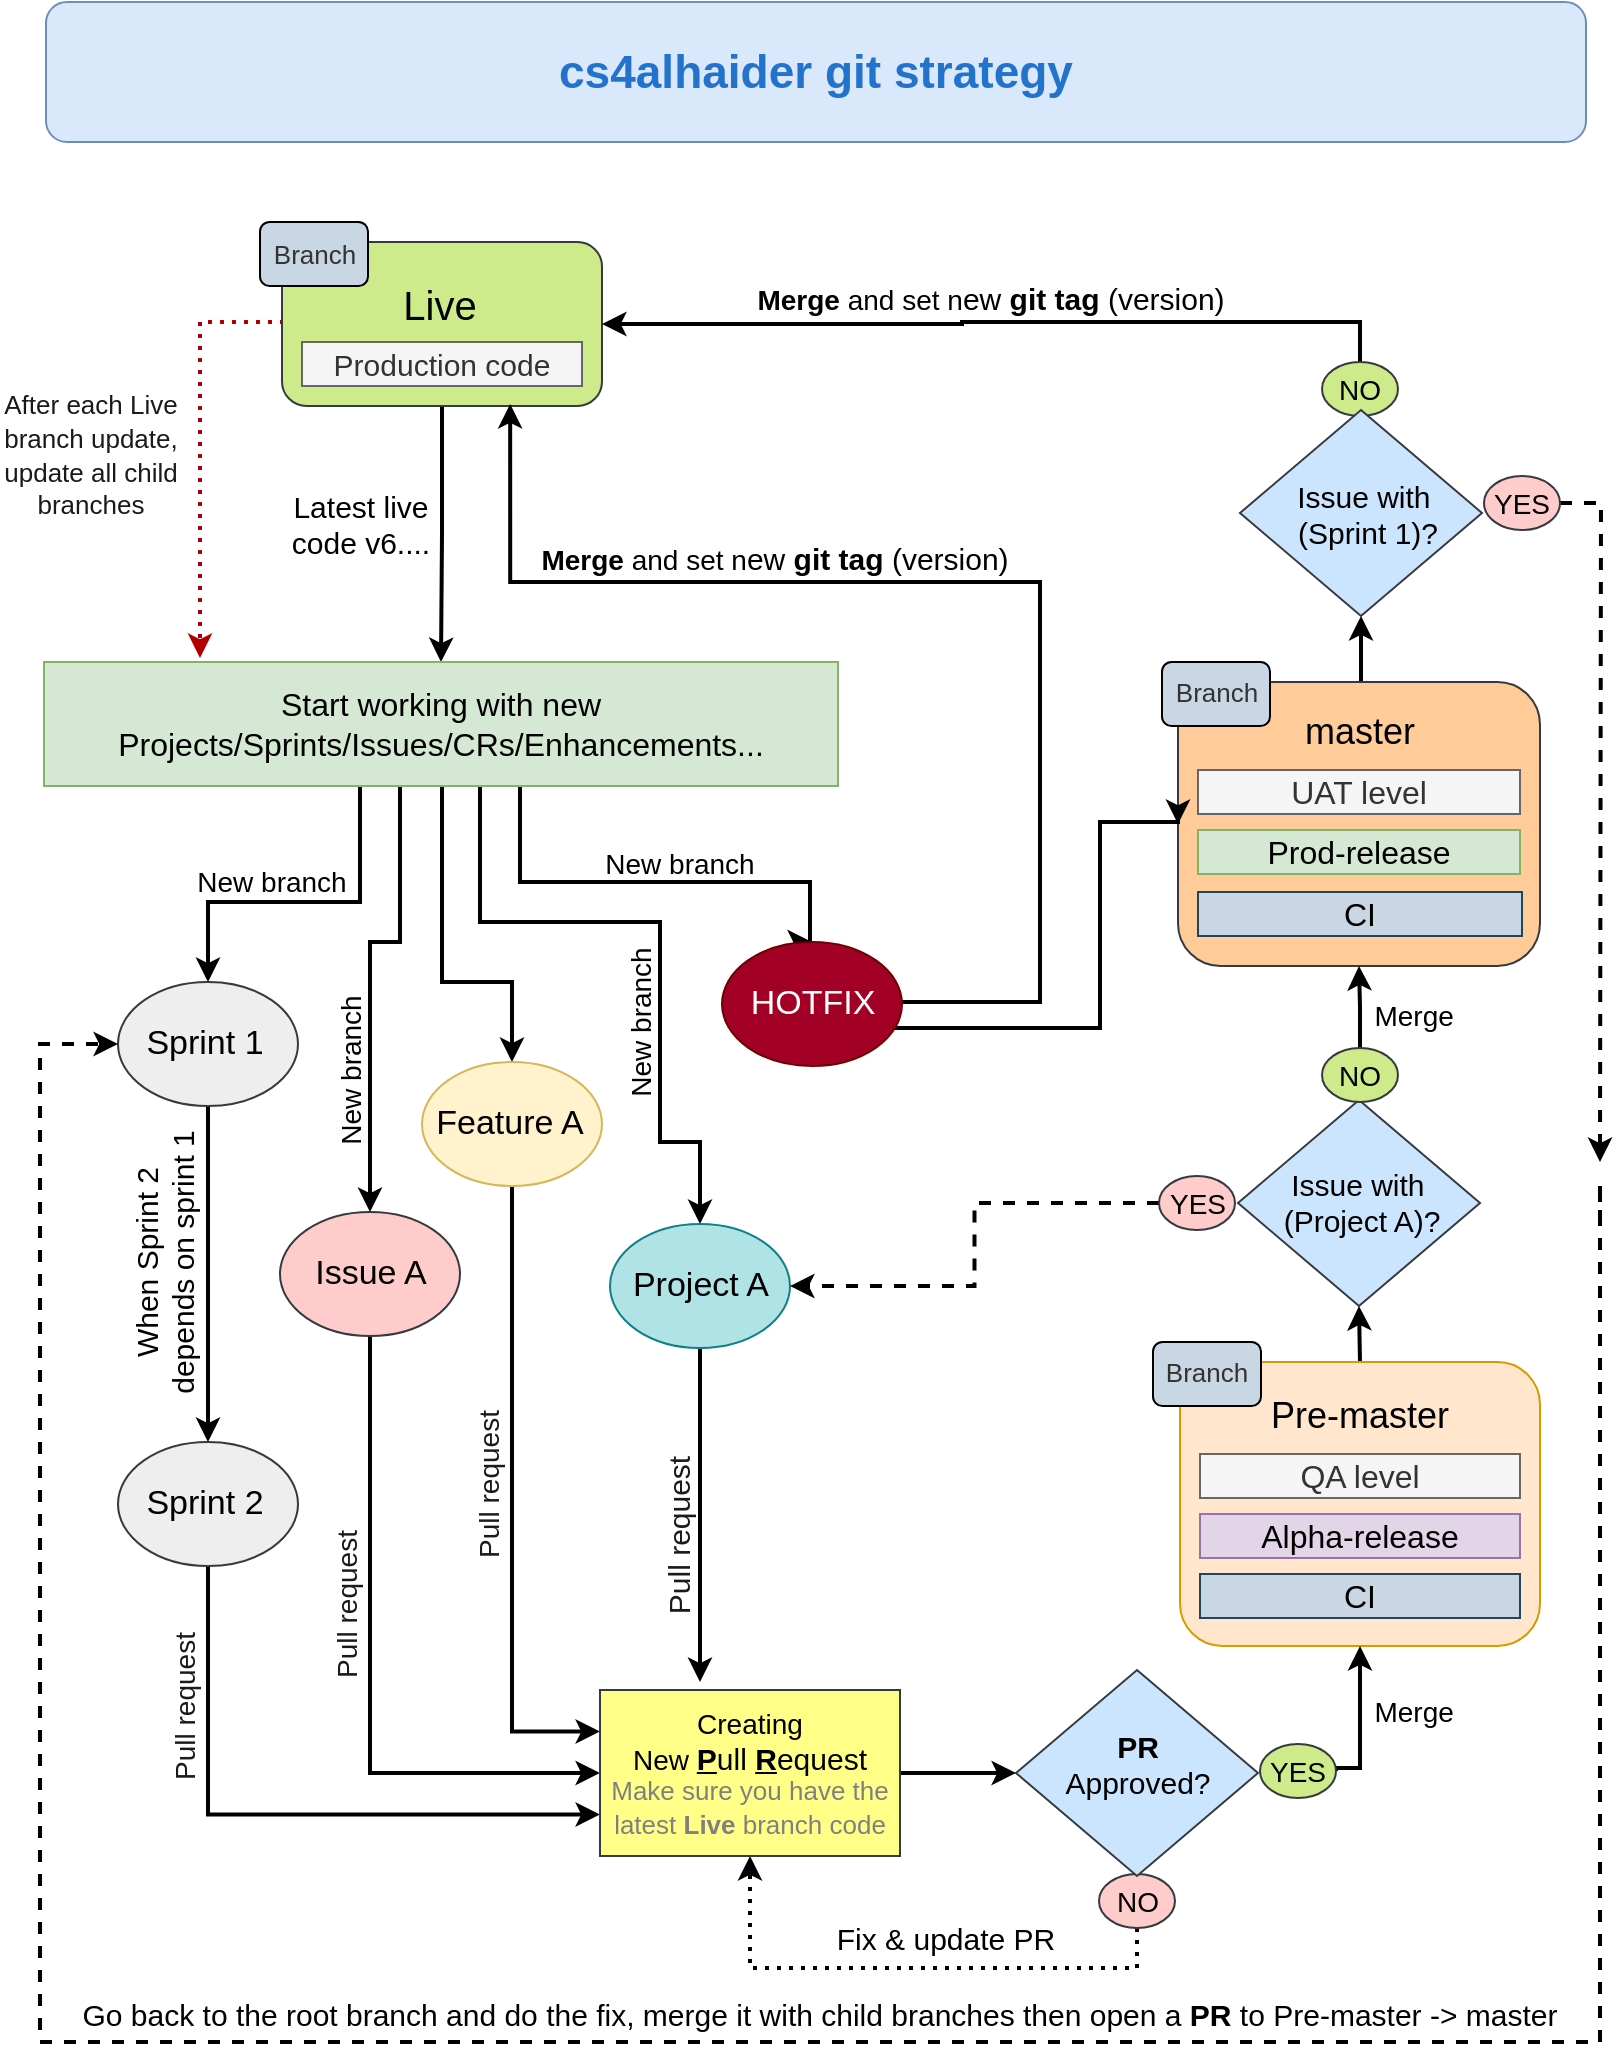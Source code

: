 <mxfile version="12.3.3" type="github" pages="2">
  <diagram id="K4wMHPnTyLa_r8VK1oMd" name="Page-1">
    <mxGraphModel dx="1186" dy="764" grid="1" gridSize="10" guides="1" tooltips="1" connect="1" arrows="1" fold="1" page="1" pageScale="1" pageWidth="850" pageHeight="1100" math="0" shadow="0">
      <root>
        <mxCell id="0"/>
        <mxCell id="1" parent="0"/>
        <mxCell id="uu-ip6SM8MM5HzYD_lE7-3" style="edgeStyle=orthogonalEdgeStyle;rounded=0;orthogonalLoop=1;jettySize=auto;html=1;exitX=0.5;exitY=1;exitDx=0;exitDy=0;entryX=0.5;entryY=0;entryDx=0;entryDy=0;strokeWidth=2;fontSize=14;fontColor=#E6E6E6;" edge="1" parent="1" source="uu-ip6SM8MM5HzYD_lE7-5" target="uu-ip6SM8MM5HzYD_lE7-51">
          <mxGeometry relative="1" as="geometry"/>
        </mxCell>
        <mxCell id="uu-ip6SM8MM5HzYD_lE7-4" style="edgeStyle=orthogonalEdgeStyle;rounded=0;orthogonalLoop=1;jettySize=auto;html=1;exitX=0;exitY=0.5;exitDx=0;exitDy=0;dashed=1;dashPattern=1 2;strokeWidth=2;fontSize=14;fontColor=#E6E6E6;fillColor=#e51400;strokeColor=#B20000;" edge="1" parent="1" source="uu-ip6SM8MM5HzYD_lE7-5">
          <mxGeometry relative="1" as="geometry">
            <mxPoint x="120" y="368" as="targetPoint"/>
            <Array as="points">
              <mxPoint x="120" y="200"/>
              <mxPoint x="120" y="368"/>
            </Array>
          </mxGeometry>
        </mxCell>
        <mxCell id="uu-ip6SM8MM5HzYD_lE7-5" value="" style="rounded=1;whiteSpace=wrap;html=1;strokeWidth=1;fontSize=20;fillColor=#cdeb8b;strokeColor=#36393d;" vertex="1" parent="1">
          <mxGeometry x="161" y="160" width="160" height="82" as="geometry"/>
        </mxCell>
        <mxCell id="uu-ip6SM8MM5HzYD_lE7-6" value="Live" style="text;html=1;strokeColor=none;fillColor=none;align=center;verticalAlign=middle;whiteSpace=wrap;rounded=0;fontSize=20;" vertex="1" parent="1">
          <mxGeometry x="220" y="180" width="40" height="22" as="geometry"/>
        </mxCell>
        <mxCell id="uu-ip6SM8MM5HzYD_lE7-7" style="edgeStyle=orthogonalEdgeStyle;rounded=0;orthogonalLoop=1;jettySize=auto;html=1;exitX=0.5;exitY=1;exitDx=0;exitDy=0;entryX=0.5;entryY=0;entryDx=0;entryDy=0;fontSize=14;fontColor=#E6E6E6;strokeWidth=2;" edge="1" parent="1" target="uu-ip6SM8MM5HzYD_lE7-20">
          <mxGeometry relative="1" as="geometry">
            <mxPoint x="272.588" y="429.706" as="sourcePoint"/>
            <Array as="points">
              <mxPoint x="200" y="430"/>
              <mxPoint x="200" y="490"/>
              <mxPoint x="124" y="490"/>
            </Array>
          </mxGeometry>
        </mxCell>
        <mxCell id="uu-ip6SM8MM5HzYD_lE7-8" style="edgeStyle=orthogonalEdgeStyle;rounded=0;orthogonalLoop=1;jettySize=auto;html=1;exitX=0.5;exitY=1;exitDx=0;exitDy=0;entryX=0.5;entryY=0;entryDx=0;entryDy=0;fontSize=14;fontColor=#E6E6E6;strokeWidth=2;" edge="1" parent="1" target="uu-ip6SM8MM5HzYD_lE7-26">
          <mxGeometry relative="1" as="geometry">
            <mxPoint x="272.588" y="429.706" as="sourcePoint"/>
            <Array as="points">
              <mxPoint x="220" y="430"/>
              <mxPoint x="220" y="510"/>
              <mxPoint x="205" y="510"/>
            </Array>
          </mxGeometry>
        </mxCell>
        <mxCell id="uu-ip6SM8MM5HzYD_lE7-9" style="edgeStyle=orthogonalEdgeStyle;rounded=0;orthogonalLoop=1;jettySize=auto;html=1;exitX=0.5;exitY=1;exitDx=0;exitDy=0;entryX=0.5;entryY=0;entryDx=0;entryDy=0;fontSize=14;fontColor=#E6E6E6;strokeWidth=2;" edge="1" parent="1" target="uu-ip6SM8MM5HzYD_lE7-17">
          <mxGeometry relative="1" as="geometry">
            <mxPoint x="272.588" y="429.706" as="sourcePoint"/>
            <Array as="points">
              <mxPoint x="241" y="430"/>
              <mxPoint x="241" y="530"/>
              <mxPoint x="276" y="530"/>
            </Array>
          </mxGeometry>
        </mxCell>
        <mxCell id="uu-ip6SM8MM5HzYD_lE7-10" style="edgeStyle=orthogonalEdgeStyle;rounded=0;orthogonalLoop=1;jettySize=auto;html=1;exitX=0.5;exitY=1;exitDx=0;exitDy=0;fontSize=14;fontColor=#E6E6E6;entryX=0.5;entryY=0;entryDx=0;entryDy=0;strokeWidth=2;" edge="1" parent="1" target="uu-ip6SM8MM5HzYD_lE7-38">
          <mxGeometry relative="1" as="geometry">
            <mxPoint x="272.588" y="429.706" as="sourcePoint"/>
            <mxPoint x="440" y="580" as="targetPoint"/>
            <Array as="points">
              <mxPoint x="280" y="430"/>
              <mxPoint x="280" y="480"/>
              <mxPoint x="425" y="480"/>
            </Array>
          </mxGeometry>
        </mxCell>
        <mxCell id="uu-ip6SM8MM5HzYD_lE7-11" style="edgeStyle=orthogonalEdgeStyle;rounded=0;orthogonalLoop=1;jettySize=auto;html=1;exitX=0.5;exitY=1;exitDx=0;exitDy=0;entryX=0.5;entryY=0;entryDx=0;entryDy=0;fontSize=14;fontColor=#E6E6E6;strokeWidth=2;" edge="1" parent="1" target="uu-ip6SM8MM5HzYD_lE7-23">
          <mxGeometry relative="1" as="geometry">
            <mxPoint x="272.588" y="429.706" as="sourcePoint"/>
            <Array as="points">
              <mxPoint x="260" y="430"/>
              <mxPoint x="260" y="500"/>
              <mxPoint x="350" y="500"/>
              <mxPoint x="350" y="610"/>
              <mxPoint x="370" y="610"/>
            </Array>
          </mxGeometry>
        </mxCell>
        <mxCell id="uu-ip6SM8MM5HzYD_lE7-12" style="edgeStyle=orthogonalEdgeStyle;rounded=0;orthogonalLoop=1;jettySize=auto;html=1;exitX=0.5;exitY=0;exitDx=0;exitDy=0;entryX=0.5;entryY=1;entryDx=0;entryDy=0;strokeWidth=2;fontSize=14;fontColor=#E6E6E6;" edge="1" parent="1" source="uu-ip6SM8MM5HzYD_lE7-13" target="uu-ip6SM8MM5HzYD_lE7-64">
          <mxGeometry relative="1" as="geometry"/>
        </mxCell>
        <mxCell id="uu-ip6SM8MM5HzYD_lE7-13" value="" style="rounded=1;whiteSpace=wrap;html=1;strokeWidth=1;fontSize=20;fillColor=#ffcc99;strokeColor=#36393d;" vertex="1" parent="1">
          <mxGeometry x="609" y="380" width="181" height="142" as="geometry"/>
        </mxCell>
        <mxCell id="uu-ip6SM8MM5HzYD_lE7-14" value="&lt;font style=&quot;font-size: 18px&quot;&gt;master&lt;/font&gt;" style="text;html=1;strokeColor=none;fillColor=none;align=center;verticalAlign=middle;whiteSpace=wrap;rounded=0;fontSize=20;" vertex="1" parent="1">
          <mxGeometry x="669" y="393" width="62" height="22" as="geometry"/>
        </mxCell>
        <mxCell id="uu-ip6SM8MM5HzYD_lE7-15" value="Latest live code v6...." style="text;html=1;strokeColor=none;fillColor=none;align=center;verticalAlign=middle;whiteSpace=wrap;rounded=0;fontSize=15;rotation=0;" vertex="1" parent="1">
          <mxGeometry x="161" y="289.5" width="79" height="22" as="geometry"/>
        </mxCell>
        <mxCell id="uu-ip6SM8MM5HzYD_lE7-16" style="edgeStyle=orthogonalEdgeStyle;rounded=0;orthogonalLoop=1;jettySize=auto;html=1;exitX=0.5;exitY=1;exitDx=0;exitDy=0;entryX=0;entryY=0.25;entryDx=0;entryDy=0;strokeWidth=2;fontSize=14;fontColor=#E6E6E6;" edge="1" parent="1" source="uu-ip6SM8MM5HzYD_lE7-17" target="uu-ip6SM8MM5HzYD_lE7-74">
          <mxGeometry relative="1" as="geometry"/>
        </mxCell>
        <mxCell id="uu-ip6SM8MM5HzYD_lE7-17" value="" style="ellipse;whiteSpace=wrap;html=1;strokeWidth=1;fontSize=15;fillColor=#fff2cc;strokeColor=#d6b656;" vertex="1" parent="1">
          <mxGeometry x="231" y="570" width="90" height="62" as="geometry"/>
        </mxCell>
        <mxCell id="uu-ip6SM8MM5HzYD_lE7-18" value="&lt;font style=&quot;font-size: 17px&quot;&gt;Feature A&lt;/font&gt;" style="text;html=1;strokeColor=none;fillColor=none;align=center;verticalAlign=middle;whiteSpace=wrap;rounded=0;fontSize=15;" vertex="1" parent="1">
          <mxGeometry x="233" y="590" width="84" height="22" as="geometry"/>
        </mxCell>
        <mxCell id="uu-ip6SM8MM5HzYD_lE7-19" style="edgeStyle=orthogonalEdgeStyle;rounded=0;orthogonalLoop=1;jettySize=auto;html=1;exitX=0.5;exitY=1;exitDx=0;exitDy=0;strokeWidth=2;fontSize=14;fontColor=#E6E6E6;" edge="1" parent="1" source="uu-ip6SM8MM5HzYD_lE7-20" target="uu-ip6SM8MM5HzYD_lE7-44">
          <mxGeometry relative="1" as="geometry"/>
        </mxCell>
        <mxCell id="uu-ip6SM8MM5HzYD_lE7-20" value="" style="ellipse;whiteSpace=wrap;html=1;strokeWidth=1;fontSize=15;fillColor=#eeeeee;strokeColor=#36393d;" vertex="1" parent="1">
          <mxGeometry x="79" y="530" width="90" height="62" as="geometry"/>
        </mxCell>
        <mxCell id="uu-ip6SM8MM5HzYD_lE7-21" value="&lt;font style=&quot;font-size: 17px&quot;&gt;Sprint 1&lt;/font&gt;" style="text;html=1;strokeColor=none;fillColor=none;align=center;verticalAlign=middle;whiteSpace=wrap;rounded=0;fontSize=15;" vertex="1" parent="1">
          <mxGeometry x="85" y="550" width="75" height="22" as="geometry"/>
        </mxCell>
        <mxCell id="uu-ip6SM8MM5HzYD_lE7-22" style="edgeStyle=orthogonalEdgeStyle;rounded=0;orthogonalLoop=1;jettySize=auto;html=1;exitX=0.5;exitY=1;exitDx=0;exitDy=0;strokeWidth=2;fontSize=14;fontColor=#E6E6E6;" edge="1" parent="1" source="uu-ip6SM8MM5HzYD_lE7-23">
          <mxGeometry relative="1" as="geometry">
            <mxPoint x="370" y="880" as="targetPoint"/>
          </mxGeometry>
        </mxCell>
        <mxCell id="uu-ip6SM8MM5HzYD_lE7-23" value="" style="ellipse;whiteSpace=wrap;html=1;strokeWidth=1;fontSize=15;fillColor=#b0e3e6;strokeColor=#0e8088;" vertex="1" parent="1">
          <mxGeometry x="325" y="651" width="90" height="62" as="geometry"/>
        </mxCell>
        <mxCell id="uu-ip6SM8MM5HzYD_lE7-24" value="&lt;font style=&quot;font-size: 17px&quot;&gt;Project A&lt;/font&gt;" style="text;html=1;strokeColor=none;fillColor=none;align=center;verticalAlign=middle;whiteSpace=wrap;rounded=0;fontSize=15;" vertex="1" parent="1">
          <mxGeometry x="332.5" y="671" width="75" height="22" as="geometry"/>
        </mxCell>
        <mxCell id="uu-ip6SM8MM5HzYD_lE7-25" style="edgeStyle=orthogonalEdgeStyle;rounded=0;orthogonalLoop=1;jettySize=auto;html=1;exitX=0.5;exitY=1;exitDx=0;exitDy=0;entryX=0;entryY=0.5;entryDx=0;entryDy=0;strokeWidth=2;fontSize=14;fontColor=#E6E6E6;" edge="1" parent="1" source="uu-ip6SM8MM5HzYD_lE7-26" target="uu-ip6SM8MM5HzYD_lE7-74">
          <mxGeometry relative="1" as="geometry"/>
        </mxCell>
        <mxCell id="uu-ip6SM8MM5HzYD_lE7-26" value="" style="ellipse;whiteSpace=wrap;html=1;strokeWidth=1;fontSize=15;fillColor=#ffcccc;strokeColor=#36393d;" vertex="1" parent="1">
          <mxGeometry x="160" y="645" width="90" height="62" as="geometry"/>
        </mxCell>
        <mxCell id="uu-ip6SM8MM5HzYD_lE7-27" value="&lt;font style=&quot;font-size: 17px&quot;&gt;Issue A&lt;/font&gt;" style="text;html=1;strokeColor=none;fillColor=none;align=center;verticalAlign=middle;whiteSpace=wrap;rounded=0;fontSize=15;" vertex="1" parent="1">
          <mxGeometry x="167.5" y="665" width="75" height="22" as="geometry"/>
        </mxCell>
        <mxCell id="uu-ip6SM8MM5HzYD_lE7-28" style="edgeStyle=orthogonalEdgeStyle;rounded=0;orthogonalLoop=1;jettySize=auto;html=1;exitX=0.5;exitY=0;exitDx=0;exitDy=0;entryX=0.5;entryY=1;entryDx=0;entryDy=0;strokeWidth=2;fontSize=14;fontColor=#E6E6E6;" edge="1" parent="1" source="uu-ip6SM8MM5HzYD_lE7-29" target="uu-ip6SM8MM5HzYD_lE7-53">
          <mxGeometry relative="1" as="geometry"/>
        </mxCell>
        <mxCell id="uu-ip6SM8MM5HzYD_lE7-29" value="" style="rounded=1;whiteSpace=wrap;html=1;strokeWidth=1;fontSize=20;fillColor=#ffe6cc;strokeColor=#d79b00;" vertex="1" parent="1">
          <mxGeometry x="610" y="720" width="180" height="142" as="geometry"/>
        </mxCell>
        <mxCell id="uu-ip6SM8MM5HzYD_lE7-30" value="&lt;font style=&quot;font-size: 18px&quot;&gt;Pre-master&lt;/font&gt;" style="text;html=1;strokeColor=none;fillColor=none;align=center;verticalAlign=middle;whiteSpace=wrap;rounded=0;fontSize=20;" vertex="1" parent="1">
          <mxGeometry x="640" y="735" width="120" height="22" as="geometry"/>
        </mxCell>
        <mxCell id="uu-ip6SM8MM5HzYD_lE7-31" value="&lt;font style=&quot;font-size: 16px&quot;&gt;QA level&lt;/font&gt;" style="text;html=1;strokeColor=#666666;fillColor=#f5f5f5;align=center;verticalAlign=middle;whiteSpace=wrap;rounded=0;fontSize=14;fontColor=#333333;fontStyle=0" vertex="1" parent="1">
          <mxGeometry x="620" y="766" width="160" height="22" as="geometry"/>
        </mxCell>
        <mxCell id="uu-ip6SM8MM5HzYD_lE7-32" value="&lt;font style=&quot;font-size: 16px&quot;&gt;UAT level&lt;/font&gt;" style="text;html=1;strokeColor=#666666;fillColor=#f5f5f5;align=center;verticalAlign=middle;whiteSpace=wrap;rounded=0;fontSize=14;fontStyle=0;fontColor=#333333;" vertex="1" parent="1">
          <mxGeometry x="619" y="424" width="161" height="22" as="geometry"/>
        </mxCell>
        <mxCell id="uu-ip6SM8MM5HzYD_lE7-33" value="&lt;span style=&quot;font-size: 14px&quot;&gt;&lt;b&gt;Merge&lt;/b&gt;&amp;nbsp;and set n&lt;/span&gt;ew&amp;nbsp;&lt;b&gt;git&lt;/b&gt;&amp;nbsp;&lt;b&gt;tag&lt;/b&gt;&amp;nbsp;(version)" style="text;html=1;strokeColor=none;fillColor=none;align=center;verticalAlign=middle;whiteSpace=wrap;rounded=0;fontSize=15;" vertex="1" parent="1">
          <mxGeometry x="277" y="304" width="261" height="27" as="geometry"/>
        </mxCell>
        <mxCell id="uu-ip6SM8MM5HzYD_lE7-34" value="&lt;font style=&quot;font-size: 16px&quot;&gt;Alpha-release&lt;/font&gt;" style="text;html=1;strokeColor=#9673a6;fillColor=#e1d5e7;align=center;verticalAlign=middle;whiteSpace=wrap;rounded=0;fontSize=14;fontStyle=0" vertex="1" parent="1">
          <mxGeometry x="620" y="796" width="160" height="22" as="geometry"/>
        </mxCell>
        <mxCell id="uu-ip6SM8MM5HzYD_lE7-35" value="&lt;font style=&quot;font-size: 16px&quot;&gt;Prod-release&lt;/font&gt;" style="text;html=1;strokeColor=#82b366;fillColor=#d5e8d4;align=center;verticalAlign=middle;whiteSpace=wrap;rounded=0;fontSize=14;fontStyle=0" vertex="1" parent="1">
          <mxGeometry x="619" y="454" width="161" height="22" as="geometry"/>
        </mxCell>
        <mxCell id="uu-ip6SM8MM5HzYD_lE7-36" style="edgeStyle=orthogonalEdgeStyle;rounded=0;orthogonalLoop=1;jettySize=auto;html=1;exitX=0.939;exitY=0.71;exitDx=0;exitDy=0;fontSize=14;fontColor=#E6E6E6;strokeWidth=2;entryX=0;entryY=0.5;entryDx=0;entryDy=0;exitPerimeter=0;" edge="1" parent="1" source="uu-ip6SM8MM5HzYD_lE7-38" target="uu-ip6SM8MM5HzYD_lE7-13">
          <mxGeometry relative="1" as="geometry">
            <mxPoint x="451" y="656" as="sourcePoint"/>
            <mxPoint x="620" y="390" as="targetPoint"/>
            <Array as="points">
              <mxPoint x="570" y="553"/>
              <mxPoint x="570" y="450"/>
            </Array>
          </mxGeometry>
        </mxCell>
        <mxCell id="uu-ip6SM8MM5HzYD_lE7-37" style="edgeStyle=orthogonalEdgeStyle;rounded=0;orthogonalLoop=1;jettySize=auto;html=1;exitX=1;exitY=0.5;exitDx=0;exitDy=0;strokeWidth=2;fontSize=14;fontColor=#E6E6E6;entryX=0.713;entryY=0.988;entryDx=0;entryDy=0;entryPerimeter=0;" edge="1" parent="1" source="uu-ip6SM8MM5HzYD_lE7-38" target="uu-ip6SM8MM5HzYD_lE7-5">
          <mxGeometry relative="1" as="geometry">
            <mxPoint x="260" y="250" as="targetPoint"/>
            <Array as="points">
              <mxPoint x="540" y="540"/>
              <mxPoint x="540" y="330"/>
              <mxPoint x="275" y="330"/>
            </Array>
          </mxGeometry>
        </mxCell>
        <mxCell id="uu-ip6SM8MM5HzYD_lE7-38" value="" style="ellipse;whiteSpace=wrap;html=1;strokeWidth=1;fontSize=15;fillColor=#a20025;strokeColor=#6F0000;fontColor=#ffffff;" vertex="1" parent="1">
          <mxGeometry x="381" y="510" width="90" height="62" as="geometry"/>
        </mxCell>
        <mxCell id="uu-ip6SM8MM5HzYD_lE7-39" value="&lt;font style=&quot;font-size: 17px&quot; color=&quot;#ffffff&quot;&gt;HOTFIX&lt;/font&gt;" style="text;html=1;strokeColor=none;fillColor=none;align=center;verticalAlign=middle;whiteSpace=wrap;rounded=0;fontSize=15;fontColor=#E6E6E6;" vertex="1" parent="1">
          <mxGeometry x="388.5" y="530" width="75" height="22" as="geometry"/>
        </mxCell>
        <mxCell id="uu-ip6SM8MM5HzYD_lE7-40" value="&lt;font color=&quot;#1a1a1a&quot; style=&quot;font-size: 14px&quot;&gt;Pull request&lt;/font&gt;" style="text;html=1;strokeColor=none;fillColor=none;align=center;verticalAlign=middle;whiteSpace=wrap;rounded=0;fontSize=14;fontColor=#E6E6E6;rotation=-90;" vertex="1" parent="1">
          <mxGeometry x="71" y="881" width="83" height="22" as="geometry"/>
        </mxCell>
        <mxCell id="uu-ip6SM8MM5HzYD_lE7-41" value="&lt;font color=&quot;#2372cc&quot;&gt;&lt;span style=&quot;font-size: 23px ; font-weight: 700 ; white-space: normal&quot;&gt;cs4alhaider&amp;nbsp;&lt;/span&gt;&lt;span style=&quot;font-size: 23px ; font-weight: 700 ; white-space: normal&quot;&gt;git strategy&lt;/span&gt;&lt;/font&gt;" style="rounded=1;whiteSpace=wrap;html=1;strokeWidth=1;fontSize=14;fillColor=#dae8fc;strokeColor=#6c8ebf;" vertex="1" parent="1">
          <mxGeometry x="43" y="40" width="770" height="70" as="geometry"/>
        </mxCell>
        <mxCell id="uu-ip6SM8MM5HzYD_lE7-42" value="&lt;font style=&quot;font-size: 15px&quot;&gt;Production code&lt;/font&gt;" style="text;html=1;strokeColor=#666666;fillColor=#f5f5f5;align=center;verticalAlign=middle;whiteSpace=wrap;rounded=0;fontSize=14;fontStyle=0;fontColor=#333333;" vertex="1" parent="1">
          <mxGeometry x="171" y="210" width="140" height="22" as="geometry"/>
        </mxCell>
        <mxCell id="uu-ip6SM8MM5HzYD_lE7-43" style="edgeStyle=orthogonalEdgeStyle;rounded=0;orthogonalLoop=1;jettySize=auto;html=1;exitX=0.5;exitY=1;exitDx=0;exitDy=0;entryX=0;entryY=0.75;entryDx=0;entryDy=0;strokeWidth=2;fontSize=14;fontColor=#E6E6E6;" edge="1" parent="1" source="uu-ip6SM8MM5HzYD_lE7-44" target="uu-ip6SM8MM5HzYD_lE7-74">
          <mxGeometry relative="1" as="geometry"/>
        </mxCell>
        <mxCell id="uu-ip6SM8MM5HzYD_lE7-44" value="" style="ellipse;whiteSpace=wrap;html=1;strokeWidth=1;fontSize=15;fillColor=#eeeeee;strokeColor=#36393d;" vertex="1" parent="1">
          <mxGeometry x="79" y="760" width="90" height="62" as="geometry"/>
        </mxCell>
        <mxCell id="uu-ip6SM8MM5HzYD_lE7-45" value="&lt;font style=&quot;font-size: 17px&quot;&gt;Sprint 2&lt;/font&gt;" style="text;html=1;strokeColor=none;fillColor=none;align=center;verticalAlign=middle;whiteSpace=wrap;rounded=0;fontSize=15;" vertex="1" parent="1">
          <mxGeometry x="85" y="780" width="75" height="22" as="geometry"/>
        </mxCell>
        <mxCell id="uu-ip6SM8MM5HzYD_lE7-46" value="&lt;font style=&quot;font-size: 15px&quot;&gt;When Sprint 2 depends on sprint 1&lt;/font&gt;" style="text;html=1;strokeColor=none;fillColor=none;align=center;verticalAlign=middle;whiteSpace=wrap;rounded=0;fontSize=14;rotation=-90;" vertex="1" parent="1">
          <mxGeometry x="33" y="644" width="138" height="52" as="geometry"/>
        </mxCell>
        <mxCell id="uu-ip6SM8MM5HzYD_lE7-47" value="&lt;font style=&quot;font-size: 14px&quot;&gt;New branch&lt;/font&gt;" style="text;html=1;strokeColor=none;fillColor=none;align=center;verticalAlign=middle;whiteSpace=wrap;rounded=0;fontSize=14;rotation=0;" vertex="1" parent="1">
          <mxGeometry x="111.5" y="469" width="88" height="22" as="geometry"/>
        </mxCell>
        <mxCell id="uu-ip6SM8MM5HzYD_lE7-48" value="&lt;font style=&quot;font-size: 14px&quot;&gt;New branch&lt;/font&gt;" style="text;html=1;strokeColor=none;fillColor=none;align=center;verticalAlign=middle;whiteSpace=wrap;rounded=0;fontSize=14;rotation=-90;" vertex="1" parent="1">
          <mxGeometry x="149" y="563" width="93" height="22" as="geometry"/>
        </mxCell>
        <mxCell id="uu-ip6SM8MM5HzYD_lE7-49" value="&lt;font style=&quot;font-size: 14px&quot;&gt;New branch&lt;/font&gt;" style="text;html=1;strokeColor=none;fillColor=none;align=center;verticalAlign=middle;whiteSpace=wrap;rounded=0;fontSize=14;rotation=-90;" vertex="1" parent="1">
          <mxGeometry x="293" y="539" width="95" height="22" as="geometry"/>
        </mxCell>
        <mxCell id="uu-ip6SM8MM5HzYD_lE7-50" value="&lt;font style=&quot;font-size: 14px&quot;&gt;New branch&lt;/font&gt;" style="text;html=1;strokeColor=none;fillColor=none;align=center;verticalAlign=middle;whiteSpace=wrap;rounded=0;fontSize=14;rotation=0;" vertex="1" parent="1">
          <mxGeometry x="321" y="460" width="78" height="22" as="geometry"/>
        </mxCell>
        <mxCell id="uu-ip6SM8MM5HzYD_lE7-51" value="&lt;font style=&quot;font-size: 16px&quot;&gt;Start working&amp;nbsp;with new Projects/Sprints/Issues/CRs/Enhancements...&lt;/font&gt;" style="text;html=1;strokeColor=#82b366;fillColor=#d5e8d4;align=center;verticalAlign=middle;whiteSpace=wrap;rounded=0;fontSize=14;fontStyle=0" vertex="1" parent="1">
          <mxGeometry x="42" y="370" width="397" height="62" as="geometry"/>
        </mxCell>
        <mxCell id="uu-ip6SM8MM5HzYD_lE7-52" value="&lt;span style=&quot;font-size: 14px&quot;&gt;&lt;b&gt;Merge&lt;/b&gt; and set n&lt;/span&gt;ew &lt;b&gt;git&lt;/b&gt; &lt;b&gt;tag&lt;/b&gt; (version)" style="text;html=1;strokeColor=none;fillColor=none;align=center;verticalAlign=middle;whiteSpace=wrap;rounded=0;fontSize=15;rotation=0;" vertex="1" parent="1">
          <mxGeometry x="392.5" y="180" width="245" height="16" as="geometry"/>
        </mxCell>
        <mxCell id="uu-ip6SM8MM5HzYD_lE7-53" value="" style="rhombus;whiteSpace=wrap;html=1;strokeWidth=1;fontSize=14;fillColor=#cce5ff;strokeColor=#36393d;" vertex="1" parent="1">
          <mxGeometry x="639" y="589" width="121" height="103" as="geometry"/>
        </mxCell>
        <mxCell id="uu-ip6SM8MM5HzYD_lE7-54" style="edgeStyle=orthogonalEdgeStyle;rounded=0;orthogonalLoop=1;jettySize=auto;html=1;entryX=0;entryY=0.5;entryDx=0;entryDy=0;strokeWidth=2;fontSize=14;fontColor=#E6E6E6;dashed=1;" edge="1" parent="1" target="uu-ip6SM8MM5HzYD_lE7-20">
          <mxGeometry relative="1" as="geometry">
            <mxPoint x="820" y="650" as="sourcePoint"/>
            <Array as="points">
              <mxPoint x="820" y="630"/>
              <mxPoint x="820" y="1060"/>
              <mxPoint x="40" y="1060"/>
              <mxPoint x="40" y="560"/>
            </Array>
          </mxGeometry>
        </mxCell>
        <mxCell id="uu-ip6SM8MM5HzYD_lE7-55" style="edgeStyle=orthogonalEdgeStyle;rounded=0;orthogonalLoop=1;jettySize=auto;html=1;exitX=0;exitY=0.5;exitDx=0;exitDy=0;entryX=1;entryY=0.5;entryDx=0;entryDy=0;dashed=1;strokeWidth=2;fontSize=14;fontColor=#E6E6E6;" edge="1" parent="1" source="uu-ip6SM8MM5HzYD_lE7-56" target="uu-ip6SM8MM5HzYD_lE7-23">
          <mxGeometry relative="1" as="geometry"/>
        </mxCell>
        <mxCell id="uu-ip6SM8MM5HzYD_lE7-56" value="&lt;font style=&quot;font-size: 14px&quot; color=&quot;#000000&quot;&gt;YES&lt;/font&gt;" style="ellipse;whiteSpace=wrap;html=1;strokeWidth=1;fontSize=14;fillColor=#ffcccc;strokeColor=#36393d;" vertex="1" parent="1">
          <mxGeometry x="599.5" y="627" width="38" height="27" as="geometry"/>
        </mxCell>
        <mxCell id="uu-ip6SM8MM5HzYD_lE7-57" style="edgeStyle=orthogonalEdgeStyle;rounded=0;orthogonalLoop=1;jettySize=auto;html=1;exitX=0.5;exitY=0;exitDx=0;exitDy=0;entryX=0.5;entryY=1;entryDx=0;entryDy=0;strokeWidth=2;fontSize=14;fontColor=#E6E6E6;" edge="1" parent="1" source="uu-ip6SM8MM5HzYD_lE7-58" target="uu-ip6SM8MM5HzYD_lE7-13">
          <mxGeometry relative="1" as="geometry"/>
        </mxCell>
        <mxCell id="uu-ip6SM8MM5HzYD_lE7-58" value="&lt;font style=&quot;font-size: 14px&quot; color=&quot;#000000&quot;&gt;NO&lt;/font&gt;" style="ellipse;whiteSpace=wrap;html=1;strokeWidth=1;fontSize=14;fillColor=#cdeb8b;strokeColor=#36393d;" vertex="1" parent="1">
          <mxGeometry x="681" y="563" width="38" height="27" as="geometry"/>
        </mxCell>
        <mxCell id="uu-ip6SM8MM5HzYD_lE7-59" value="&lt;font color=&quot;#000000&quot; style=&quot;color: rgb(0 , 0 , 0) ; font-size: 15px&quot;&gt;Issue with&amp;nbsp;&lt;br&gt;(&lt;/font&gt;&lt;span style=&quot;color: rgb(0 , 0 , 0) ; font-size: 15px&quot;&gt;Project A&lt;/span&gt;&lt;font color=&quot;#000000&quot; style=&quot;color: rgb(0 , 0 , 0) ; font-size: 15px&quot;&gt;)?&lt;/font&gt;" style="text;html=1;strokeColor=none;fillColor=none;align=center;verticalAlign=middle;whiteSpace=wrap;rounded=0;fontSize=14;fontColor=#E6E6E6;" vertex="1" parent="1">
          <mxGeometry x="655.5" y="619.5" width="90" height="41" as="geometry"/>
        </mxCell>
        <mxCell id="uu-ip6SM8MM5HzYD_lE7-60" style="edgeStyle=orthogonalEdgeStyle;rounded=0;orthogonalLoop=1;jettySize=auto;html=1;exitX=0.5;exitY=0;exitDx=0;exitDy=0;entryX=1;entryY=0.5;entryDx=0;entryDy=0;strokeWidth=2;fontSize=14;fontColor=#E6E6E6;" edge="1" parent="1" source="uu-ip6SM8MM5HzYD_lE7-61" target="uu-ip6SM8MM5HzYD_lE7-5">
          <mxGeometry relative="1" as="geometry"/>
        </mxCell>
        <mxCell id="uu-ip6SM8MM5HzYD_lE7-61" value="&lt;font style=&quot;font-size: 14px&quot; color=&quot;#000000&quot;&gt;NO&lt;/font&gt;" style="ellipse;whiteSpace=wrap;html=1;strokeWidth=1;fontSize=14;fillColor=#cdeb8b;strokeColor=#36393d;" vertex="1" parent="1">
          <mxGeometry x="681" y="220" width="38" height="27" as="geometry"/>
        </mxCell>
        <mxCell id="uu-ip6SM8MM5HzYD_lE7-62" style="edgeStyle=orthogonalEdgeStyle;rounded=0;orthogonalLoop=1;jettySize=auto;html=1;exitX=1;exitY=0.5;exitDx=0;exitDy=0;dashed=1;strokeWidth=2;fontSize=14;fontColor=#E6E6E6;" edge="1" parent="1" source="uu-ip6SM8MM5HzYD_lE7-63">
          <mxGeometry relative="1" as="geometry">
            <mxPoint x="820" y="620" as="targetPoint"/>
          </mxGeometry>
        </mxCell>
        <mxCell id="uu-ip6SM8MM5HzYD_lE7-63" value="&lt;font style=&quot;font-size: 14px&quot; color=&quot;#000000&quot;&gt;YES&lt;/font&gt;" style="ellipse;whiteSpace=wrap;html=1;strokeWidth=1;fontSize=14;fillColor=#ffcccc;strokeColor=#36393d;" vertex="1" parent="1">
          <mxGeometry x="762" y="277" width="38" height="27" as="geometry"/>
        </mxCell>
        <mxCell id="uu-ip6SM8MM5HzYD_lE7-64" value="" style="rhombus;whiteSpace=wrap;html=1;strokeWidth=1;fontSize=14;fillColor=#cce5ff;strokeColor=#36393d;" vertex="1" parent="1">
          <mxGeometry x="640" y="244" width="121" height="103" as="geometry"/>
        </mxCell>
        <mxCell id="uu-ip6SM8MM5HzYD_lE7-65" value="&lt;font color=&quot;#000000&quot; style=&quot;color: rgb(0 , 0 , 0) ; font-size: 15px&quot;&gt;Issue with&amp;nbsp;&lt;br&gt;(&lt;/font&gt;&lt;span style=&quot;color: rgb(0 , 0 , 0) ; font-size: 15px&quot;&gt;Sprint 1&lt;/span&gt;&lt;font color=&quot;#000000&quot; style=&quot;color: rgb(0 , 0 , 0) ; font-size: 15px&quot;&gt;)?&lt;/font&gt;" style="text;html=1;strokeColor=none;fillColor=none;align=center;verticalAlign=middle;whiteSpace=wrap;rounded=0;fontSize=14;fontColor=#E6E6E6;" vertex="1" parent="1">
          <mxGeometry x="663.5" y="273.5" width="80" height="44" as="geometry"/>
        </mxCell>
        <mxCell id="uu-ip6SM8MM5HzYD_lE7-66" value="&lt;font style=&quot;font-size: 15px&quot; color=&quot;#000000&quot;&gt;Go back to the root branch and do the fix, merge it with child branches then open a &lt;b&gt;PR&lt;/b&gt; to Pre-master -&amp;gt; master&lt;/font&gt;" style="text;html=1;strokeColor=none;fillColor=none;align=center;verticalAlign=middle;whiteSpace=wrap;rounded=0;fontSize=14;fontColor=#E6E6E6;" vertex="1" parent="1">
          <mxGeometry x="50" y="1035" width="760" height="22" as="geometry"/>
        </mxCell>
        <mxCell id="uu-ip6SM8MM5HzYD_lE7-67" style="edgeStyle=orthogonalEdgeStyle;rounded=0;orthogonalLoop=1;jettySize=auto;html=1;exitX=0.5;exitY=1;exitDx=0;exitDy=0;entryX=0.5;entryY=1;entryDx=0;entryDy=0;dashed=1;dashPattern=1 2;strokeWidth=2;fontSize=14;fontColor=#E6E6E6;" edge="1" parent="1" source="uu-ip6SM8MM5HzYD_lE7-68" target="uu-ip6SM8MM5HzYD_lE7-74">
          <mxGeometry relative="1" as="geometry"/>
        </mxCell>
        <mxCell id="uu-ip6SM8MM5HzYD_lE7-68" value="&lt;font style=&quot;font-size: 14px&quot; color=&quot;#000000&quot;&gt;NO&lt;/font&gt;" style="ellipse;whiteSpace=wrap;html=1;strokeWidth=1;fontSize=14;fillColor=#ffcccc;strokeColor=#36393d;" vertex="1" parent="1">
          <mxGeometry x="569.5" y="976" width="38" height="27" as="geometry"/>
        </mxCell>
        <mxCell id="uu-ip6SM8MM5HzYD_lE7-69" value="" style="rhombus;whiteSpace=wrap;html=1;strokeWidth=1;fontSize=14;fillColor=#cce5ff;strokeColor=#36393d;" vertex="1" parent="1">
          <mxGeometry x="528" y="874" width="121" height="103" as="geometry"/>
        </mxCell>
        <mxCell id="uu-ip6SM8MM5HzYD_lE7-70" style="edgeStyle=orthogonalEdgeStyle;rounded=0;orthogonalLoop=1;jettySize=auto;html=1;exitX=1;exitY=0.5;exitDx=0;exitDy=0;entryX=0.5;entryY=1;entryDx=0;entryDy=0;strokeWidth=2;fontSize=14;fontColor=#E6E6E6;" edge="1" parent="1" source="uu-ip6SM8MM5HzYD_lE7-71" target="uu-ip6SM8MM5HzYD_lE7-29">
          <mxGeometry relative="1" as="geometry">
            <Array as="points">
              <mxPoint x="700" y="923"/>
            </Array>
          </mxGeometry>
        </mxCell>
        <mxCell id="uu-ip6SM8MM5HzYD_lE7-71" value="&lt;font style=&quot;font-size: 14px&quot; color=&quot;#000000&quot;&gt;YES&lt;/font&gt;" style="ellipse;whiteSpace=wrap;html=1;strokeWidth=1;fontSize=14;fillColor=#cdeb8b;strokeColor=#36393d;" vertex="1" parent="1">
          <mxGeometry x="650" y="911" width="38" height="27" as="geometry"/>
        </mxCell>
        <mxCell id="uu-ip6SM8MM5HzYD_lE7-72" value="&lt;font color=&quot;#000000&quot;&gt;&lt;span style=&quot;font-size: 15px&quot;&gt;&lt;b&gt;PR&lt;/b&gt; Approved?&lt;/span&gt;&lt;/font&gt;" style="text;html=1;strokeColor=none;fillColor=none;align=center;verticalAlign=middle;whiteSpace=wrap;rounded=0;fontSize=14;fontColor=#E6E6E6;" vertex="1" parent="1">
          <mxGeometry x="548.5" y="901" width="80" height="39" as="geometry"/>
        </mxCell>
        <mxCell id="uu-ip6SM8MM5HzYD_lE7-73" style="edgeStyle=orthogonalEdgeStyle;rounded=0;orthogonalLoop=1;jettySize=auto;html=1;exitX=1;exitY=0.5;exitDx=0;exitDy=0;entryX=0;entryY=0.5;entryDx=0;entryDy=0;strokeWidth=2;fontSize=14;fontColor=#E6E6E6;" edge="1" parent="1" source="uu-ip6SM8MM5HzYD_lE7-74" target="uu-ip6SM8MM5HzYD_lE7-69">
          <mxGeometry relative="1" as="geometry"/>
        </mxCell>
        <mxCell id="uu-ip6SM8MM5HzYD_lE7-74" value="" style="rounded=0;whiteSpace=wrap;html=1;strokeWidth=1;fontSize=14;fillColor=#ffff88;strokeColor=#36393d;" vertex="1" parent="1">
          <mxGeometry x="320" y="884" width="150" height="83" as="geometry"/>
        </mxCell>
        <mxCell id="uu-ip6SM8MM5HzYD_lE7-75" value="&lt;font color=&quot;#000000&quot; style=&quot;font-size: 15px&quot;&gt;Fix &amp;amp; update PR&lt;/font&gt;" style="text;html=1;strokeColor=none;fillColor=none;align=center;verticalAlign=middle;whiteSpace=wrap;rounded=0;fontSize=14;fontColor=#E6E6E6;" vertex="1" parent="1">
          <mxGeometry x="407.5" y="997" width="170" height="22" as="geometry"/>
        </mxCell>
        <mxCell id="uu-ip6SM8MM5HzYD_lE7-76" value="&lt;font color=&quot;#1a1a1a&quot; style=&quot;font-size: 14px&quot;&gt;Pull request&lt;/font&gt;" style="text;html=1;strokeColor=none;fillColor=none;align=center;verticalAlign=middle;whiteSpace=wrap;rounded=0;fontSize=14;fontColor=#E6E6E6;rotation=-90;" vertex="1" parent="1">
          <mxGeometry x="152" y="830" width="83" height="22" as="geometry"/>
        </mxCell>
        <mxCell id="uu-ip6SM8MM5HzYD_lE7-77" value="&lt;font color=&quot;#1a1a1a&quot; style=&quot;font-size: 14px&quot;&gt;Pull request&lt;/font&gt;" style="text;html=1;strokeColor=none;fillColor=none;align=center;verticalAlign=middle;whiteSpace=wrap;rounded=0;fontSize=14;fontColor=#E6E6E6;rotation=-90;" vertex="1" parent="1">
          <mxGeometry x="223" y="770" width="83" height="22" as="geometry"/>
        </mxCell>
        <mxCell id="uu-ip6SM8MM5HzYD_lE7-78" value="&lt;font color=&quot;#1a1a1a&quot; style=&quot;font-size: 15px&quot;&gt;Pull request&lt;/font&gt;" style="text;html=1;strokeColor=none;fillColor=none;align=center;verticalAlign=middle;whiteSpace=wrap;rounded=0;fontSize=14;fontColor=#E6E6E6;rotation=-90;" vertex="1" parent="1">
          <mxGeometry x="317.5" y="796" width="83" height="22" as="geometry"/>
        </mxCell>
        <mxCell id="uu-ip6SM8MM5HzYD_lE7-79" value="&lt;font style=&quot;font-size: 16px&quot;&gt;CI&lt;/font&gt;" style="text;html=1;align=center;verticalAlign=middle;whiteSpace=wrap;rounded=0;fontSize=14;fontStyle=0;fillColor=#C8D7E3;strokeColor=#23445d;" vertex="1" parent="1">
          <mxGeometry x="620" y="826" width="160" height="22" as="geometry"/>
        </mxCell>
        <mxCell id="uu-ip6SM8MM5HzYD_lE7-80" value="&lt;font style=&quot;font-size: 16px&quot;&gt;CI&lt;/font&gt;" style="text;html=1;align=center;verticalAlign=middle;whiteSpace=wrap;rounded=0;fontSize=14;fontStyle=0;fillColor=#C8D7E3;strokeColor=#23445d;" vertex="1" parent="1">
          <mxGeometry x="619" y="485" width="162" height="22" as="geometry"/>
        </mxCell>
        <mxCell id="uu-ip6SM8MM5HzYD_lE7-81" value="&lt;font color=&quot;#1a1a1a&quot; style=&quot;font-size: 13px&quot;&gt;After each Live branch update, update all child branches&lt;/font&gt;" style="text;html=1;strokeColor=none;fillColor=none;align=center;verticalAlign=middle;whiteSpace=wrap;rounded=0;fontSize=14;fontColor=#E6E6E6;rotation=0;" vertex="1" parent="1">
          <mxGeometry x="20" y="190" width="91" height="152" as="geometry"/>
        </mxCell>
        <mxCell id="uu-ip6SM8MM5HzYD_lE7-82" value="&lt;font color=&quot;#000000&quot;&gt;Creating &lt;br&gt;New&amp;nbsp;&lt;span style=&quot;font-size: 15px&quot;&gt;&lt;b&gt;&lt;u&gt;P&lt;/u&gt;&lt;/b&gt;ull &lt;b&gt;&lt;u&gt;R&lt;/u&gt;&lt;/b&gt;equest&lt;/span&gt;&lt;/font&gt;" style="text;html=1;strokeColor=none;fillColor=none;align=center;verticalAlign=middle;whiteSpace=wrap;rounded=0;fontSize=14;fontColor=#E6E6E6;" vertex="1" parent="1">
          <mxGeometry x="335" y="899" width="120" height="22" as="geometry"/>
        </mxCell>
        <mxCell id="uu-ip6SM8MM5HzYD_lE7-83" value="&lt;font color=&quot;#808080&quot; style=&quot;font-size: 13px&quot;&gt;Make sure you have the latest &lt;b&gt;Live&lt;/b&gt;&amp;nbsp;branch code&lt;/font&gt;" style="text;html=1;strokeColor=none;fillColor=none;align=center;verticalAlign=middle;whiteSpace=wrap;rounded=0;fontSize=14;fontColor=#E6E6E6;" vertex="1" parent="1">
          <mxGeometry x="324" y="919" width="142" height="46" as="geometry"/>
        </mxCell>
        <mxCell id="uu-ip6SM8MM5HzYD_lE7-84" value="&lt;font color=&quot;#000000&quot;&gt;Merge&amp;nbsp;&lt;/font&gt;" style="text;html=1;strokeColor=none;fillColor=none;align=center;verticalAlign=middle;whiteSpace=wrap;rounded=0;fontSize=14;fontColor=#E6E6E6;" vertex="1" parent="1">
          <mxGeometry x="708.5" y="884" width="40" height="22" as="geometry"/>
        </mxCell>
        <mxCell id="uu-ip6SM8MM5HzYD_lE7-85" value="&lt;font color=&quot;#000000&quot;&gt;Merge&amp;nbsp;&lt;/font&gt;" style="text;html=1;strokeColor=none;fillColor=none;align=center;verticalAlign=middle;whiteSpace=wrap;rounded=0;fontSize=14;fontColor=#E6E6E6;" vertex="1" parent="1">
          <mxGeometry x="709" y="536" width="40" height="22" as="geometry"/>
        </mxCell>
        <mxCell id="uu-ip6SM8MM5HzYD_lE7-86" value="" style="rounded=1;whiteSpace=wrap;html=1;strokeWidth=1;fillColor=#C8D7E3;fontSize=14;fontColor=#E6E6E6;" vertex="1" parent="1">
          <mxGeometry x="150" y="150" width="54" height="32" as="geometry"/>
        </mxCell>
        <mxCell id="uu-ip6SM8MM5HzYD_lE7-87" value="&lt;font color=&quot;#333333&quot; style=&quot;font-size: 13px&quot;&gt;Branch&lt;/font&gt;" style="text;html=1;strokeColor=none;fillColor=none;align=center;verticalAlign=middle;whiteSpace=wrap;rounded=0;fontSize=14;fontColor=#E6E6E6;" vertex="1" parent="1">
          <mxGeometry x="170" y="155" width="15" height="22" as="geometry"/>
        </mxCell>
        <mxCell id="uu-ip6SM8MM5HzYD_lE7-88" value="" style="rounded=1;whiteSpace=wrap;html=1;strokeWidth=1;fillColor=#C8D7E3;fontSize=14;fontColor=#E6E6E6;" vertex="1" parent="1">
          <mxGeometry x="601" y="370" width="54" height="32" as="geometry"/>
        </mxCell>
        <mxCell id="uu-ip6SM8MM5HzYD_lE7-89" value="&lt;font color=&quot;#333333&quot; style=&quot;font-size: 13px&quot;&gt;Branch&lt;/font&gt;" style="text;html=1;strokeColor=none;fillColor=none;align=center;verticalAlign=middle;whiteSpace=wrap;rounded=0;fontSize=14;fontColor=#E6E6E6;" vertex="1" parent="1">
          <mxGeometry x="620.5" y="373.5" width="15" height="22" as="geometry"/>
        </mxCell>
        <mxCell id="uu-ip6SM8MM5HzYD_lE7-90" value="" style="rounded=1;whiteSpace=wrap;html=1;strokeWidth=1;fillColor=#C8D7E3;fontSize=14;fontColor=#E6E6E6;" vertex="1" parent="1">
          <mxGeometry x="596.5" y="710" width="54" height="32" as="geometry"/>
        </mxCell>
        <mxCell id="uu-ip6SM8MM5HzYD_lE7-91" value="&lt;font color=&quot;#333333&quot; style=&quot;font-size: 13px&quot;&gt;Branch&lt;/font&gt;" style="text;html=1;strokeColor=none;fillColor=none;align=center;verticalAlign=middle;whiteSpace=wrap;rounded=0;fontSize=14;fontColor=#E6E6E6;" vertex="1" parent="1">
          <mxGeometry x="616" y="714" width="15" height="22" as="geometry"/>
        </mxCell>
      </root>
    </mxGraphModel>
  </diagram>
  <diagram name="Page-2" id="0u62vH1HT7s3-BziP0UG">
    <mxGraphModel dx="2066" dy="1154" grid="1" gridSize="10" guides="1" tooltips="1" connect="1" arrows="1" fold="1" page="1" pageScale="1" pageWidth="850" pageHeight="1100" math="0" shadow="0">
      <root>
        <mxCell id="CvLp3zkqyE-je-o_cn6F-0"/>
        <mxCell id="CvLp3zkqyE-je-o_cn6F-1" parent="CvLp3zkqyE-je-o_cn6F-0"/>
      </root>
    </mxGraphModel>
  </diagram>
</mxfile>
